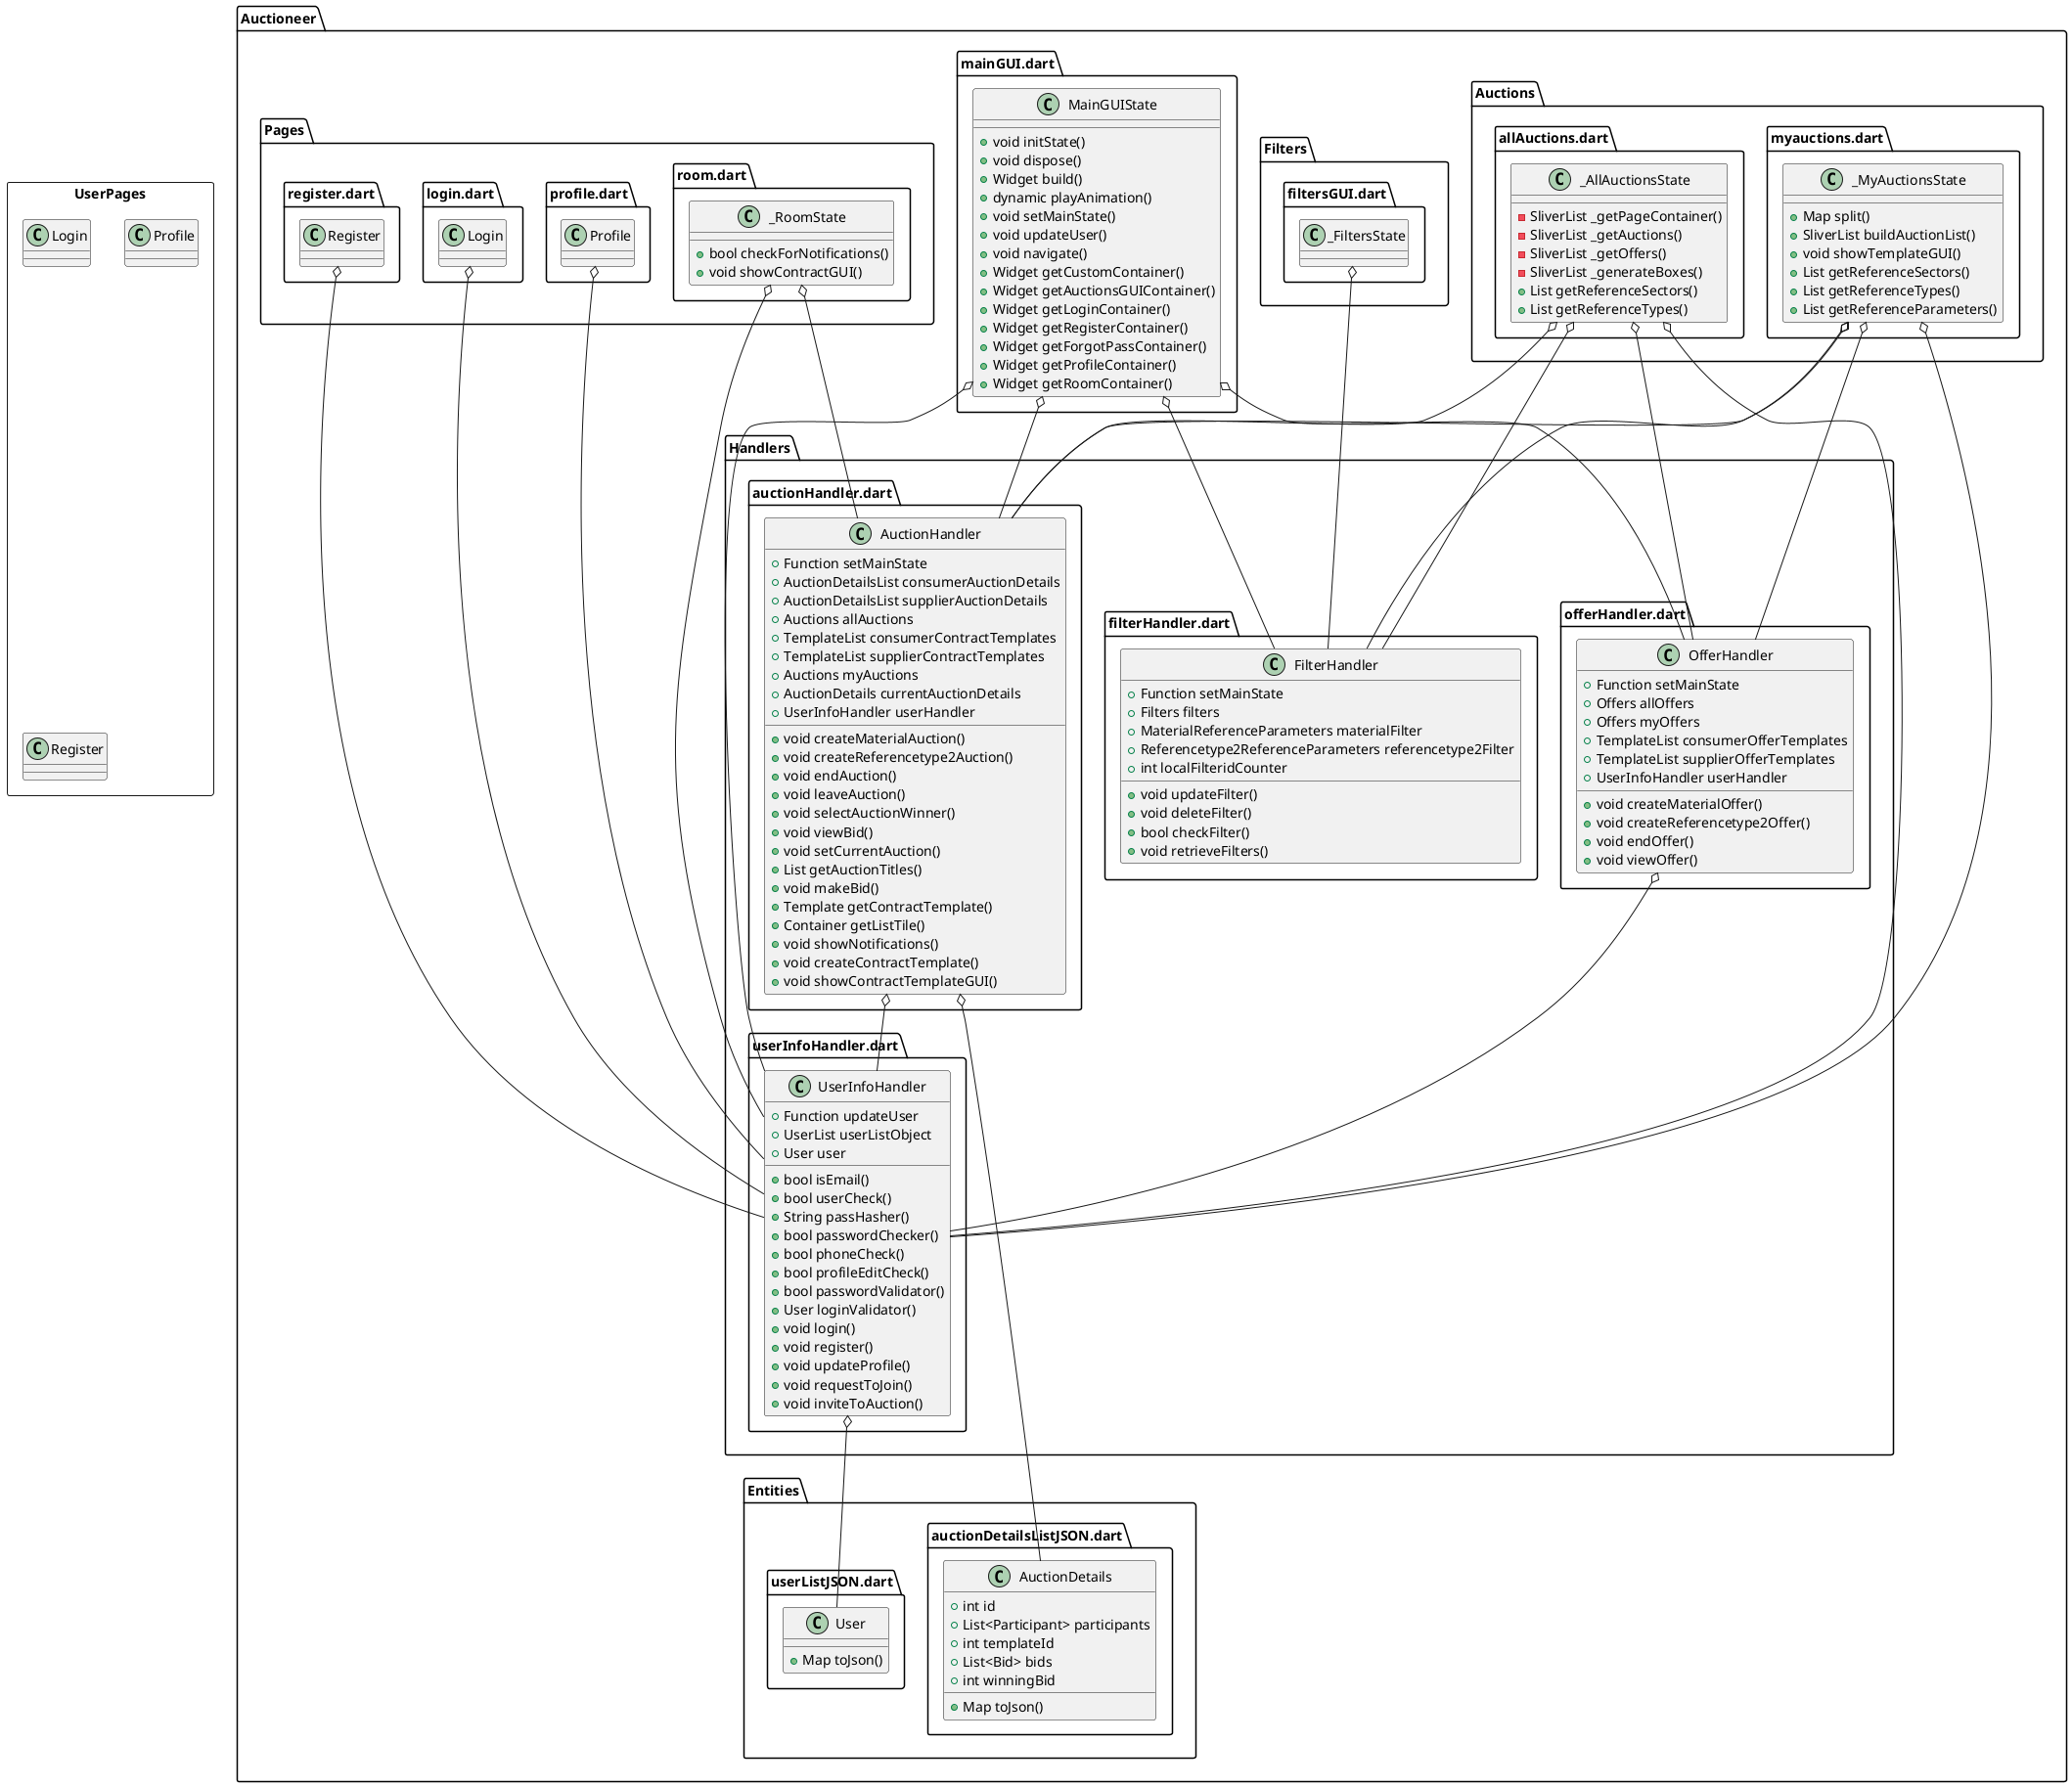 @startuml
set namespaceSeparator ::



class "Auctioneer::Auctions::allAuctions.dart::_AllAuctionsState" {
  /'+Function navigate
  +FilterHandler filterHandler
  +AuctionHandler auctionHandler
  +OfferHandler offerHandler
  +UserInfoHandler userHandler
  -PageMarker _currentPage
  +dynamic referenceTypeDropdownValue
  +dynamic referenceSectorDropdownValue
  +List<List> referenceTypes'/
  '+void initState()
  '+Widget build()
  -SliverList _getPageContainer()
  -SliverList _getAuctions()
  -SliverList _getOffers()
  -SliverList _generateBoxes()
  +List getReferenceSectors()
  +List getReferenceTypes()
}

"Auctioneer::Auctions::allAuctions.dart::_AllAuctionsState" o-- "Auctioneer::Handlers::filterHandler.dart::FilterHandler"
"Auctioneer::Auctions::allAuctions.dart::_AllAuctionsState" o-- "Auctioneer::Handlers::auctionHandler.dart::AuctionHandler"
"Auctioneer::Auctions::allAuctions.dart::_AllAuctionsState" o-- "Auctioneer::Handlers::offerHandler.dart::OfferHandler"
"Auctioneer::Auctions::allAuctions.dart::_AllAuctionsState" o-- "Auctioneer::Handlers::userInfoHandler.dart::UserInfoHandler"


class "Auctioneer::Auctions::myauctions.dart::_MyAuctionsState" {
  /'+Function navigate
  +AuctionHandler auctionHandler
  +OfferHandler offerHandler
  +FilterHandler filterHandler
  +UserInfoHandler userHandler
  +List types
  +dynamic typeDropdownValue
  +TextEditingController title
  +TextEditingController maxParticipants
  +TextEditingController duration
  +List<List> referenceTypes
  +List<List> referenceParameters
  +List<List> rangeReferenceParameters
  +List<List> currentReferenceParameters
  +dynamic referenceSectorDropdownValue
  +dynamic referenceTypeDropdownValue
  +List referenceParameterDropdownValues
  +List<TextEditingController> rangeReferenceParameterControllers
  +List templateIDs
  +Template template
  +dynamic templateIDDropdownValue
  +List<TextEditingController> offerControllers'/
  '+Widget build()
  +Map split()
  +SliverList buildAuctionList()
  +void showTemplateGUI()
  +List getReferenceSectors()
  +List getReferenceTypes()
  +List getReferenceParameters()
}

"Auctioneer::Auctions::myauctions.dart::_MyAuctionsState" o-- "Auctioneer::Handlers::auctionHandler.dart::AuctionHandler"
"Auctioneer::Auctions::myauctions.dart::_MyAuctionsState" o-- "Auctioneer::Handlers::offerHandler.dart::OfferHandler"
"Auctioneer::Auctions::myauctions.dart::_MyAuctionsState" o-- "Auctioneer::Handlers::filterHandler.dart::FilterHandler"
"Auctioneer::Auctions::myauctions.dart::_MyAuctionsState" o-- "Auctioneer::Handlers::userInfoHandler.dart::UserInfoHandler"
'"Auctioneer::Auctions::myauctions.dart::_MyAuctionsState" o-- "Auctioneer::Entities::templateListJSON.dart::Template"
/'
class "Auctioneer::Entities::auctionDetailsListJSON.dart::AuctionDetailsList" {
  +List<AuctionDetails> auctionDetailsList
  +Map toJson()
}
'/

class "Auctioneer::Entities::auctionDetailsListJSON.dart::AuctionDetails" {
  +int id
  +List<Participant> participants
  +int templateId
  +List<Bid> bids
  +int winningBid
  +Map toJson()
}

/'
class "Auctioneer::Entities::filtersJSON.dart::Filters" {
  +List<ReferenceSector> referenceSectors
  +Map toJson()
}

class "Auctioneer::Entities::filtersJSON.dart::ReferenceSector" {
  +String name
  +List<ReferenceType> referenceTypes
  +Map toJson()
}

class "Auctioneer::Entities::filtersJSON.dart::ReferenceType" {
  +String name
  +List<ReferenceParameter> referenceParameters
  +List<RangeReferenceParameter> rangeReferenceParameters
  +Map toJson()
}
'/
/'class "Auctioneer::Entities::materialAuctionListJSON.dart::MaterialAuctionList" {
  +List<MaterialAuction> materialAuctions
  +Map toJson()
}

class "Auctioneer::Entities::materialAuctionListJSON.dart::MaterialAuction" {
  +int id
  +String title
  +int ownerId
  +int maxParticipants
  +int currentParticipants
  +DateTime startDate
  +DateTime stopDate
  +String referenceSector
  +String referenceType
  +MaterialReferenceParameters materialReferenceParameters
  +Map toJson()
}

"Auctioneer::Entities::materialAuctionListJSON.dart::MaterialAuction" o-- "Auctioneer::Entities::materialAuctionListJSON.dart::MaterialReferenceParameters"

class "Auctioneer::Entities::materialAuctionListJSON.dart::MaterialReferenceParameters" {
  +String fibersType
  +String resinType
  +int minFiberLength
  +int maxFiberLength
  +String recyclingTechnology
  +String sizing
  +String additives
  +int minVolume
  +int maxVolume
  +int localid
  +Map toJson()
}
'/
/'class "Auctioneer::Entities::materialOfferListJSON.dart::MaterialOfferList" {
  +List<MaterialOffer> materialOffers
  +Map toJson()
}
'/
/'
class "Auctioneer::Entities::materialOfferListJSON.dart::MaterialOffer" {
  +int id
  +String title
  +int userId
  +int templateId
  +List<KeyValuePair> keyValuePairs
  +DateTime startDate
  +DateTime stopDate
  +String referenceSector
  +String referenceType
  +MaterialReferenceParameters materialReferenceParameters
  +Map toJson()
}
'/

'"Auctioneer::Entities::materialOfferListJSON.dart::MaterialOffer" o-- "Auctioneer::Entities::materialAuctionListJSON.dart::MaterialReferenceParameters"

/'class "Auctioneer::Entities::referencetype2AuctionListJSON.dart::Referencetype2AuctionList" {
  +List<Referencetype2Auction> referencetype2Auctions
  +Map toJson()
}

class "Auctioneer::Entities::referencetype2AuctionListJSON.dart::Referencetype2Auction" {
  +int id
  +String title
  +int ownerId
  +int maxParticipants
  +int currentParticipants
  +DateTime startDate
  +DateTime stopDate
  +String referenceSector
  +String referenceType
  +Referencetype2ReferenceParameters referencetype2ReferenceParameters
  +Map toJson()
}

"Auctioneer::Entities::referencetype2AuctionListJSON.dart::Referencetype2Auction" o-- "Auctioneer::Entities::referencetype2AuctionListJSON.dart::Referencetype2ReferenceParameters"

class "Auctioneer::Entities::referencetype2AuctionListJSON.dart::Referencetype2ReferenceParameters" {
  +String parameter1
  +String parameter2
  +int minVolume
  +int maxVolume
  +int localid
  +Map toJson()
}

class "Auctioneer::Entities::referencetype2OfferListJSON.dart::Referencetype2OfferList" {
  +List<Referencetype2Offer> referencetype2Offers
  +Map toJson()
}

class "Auctioneer::Entities::referencetype2OfferListJSON.dart::Referencetype2Offer" {
  +int id
  +String title
  +int userId
  +int templateId
  +List<KeyValuePair> keyValuePairs
  +DateTime startDate
  +DateTime stopDate
  +String referenceSector
  +String referenceType
  +Referencetype2ReferenceParameters referencetype2ReferenceParameters
  +Map toJson()
}

"Auctioneer::Entities::referencetype2OfferListJSON.dart::Referencetype2Offer" o-- "Auctioneer::Entities::referencetype2AuctionListJSON.dart::Referencetype2ReferenceParameters"

class "Auctioneer::Entities::templateListJSON.dart::TemplateList" {
  +List<Template> templates
  +Map toJson()
}

class "Auctioneer::Entities::templateListJSON.dart::Template" {
  +int id
  +List<TemplateString> templateStrings
  +List<TemplateVariable> templateVariables
  +Map toJson()
}
'/

class "Auctioneer::Entities::userListJSON.dart::User" {
  /'+int userId
  +String userName
  +String email
  +Password password
  +int age
  +Address address
  +String homePhoneNumber
  +String mobilePhoneNumber
  +String officePhoneNumber
  +String currentType
  +String company
  +List<ParticipatingAuction> participatingAuctions
  +List<Offer> offers
  +List<Inbox> requestInbox
  +List<Inbox> inviteInbox'/
  +Map toJson()
}


class "Auctioneer::Filters::filtersGUI.dart::_FiltersState" {
  /'+FilterHandler filterHandler
  +List<TextEditingController> controllers
  +List<List> referenceTypes
  +List<List> referenceParameters
  +List<List> rangeReferenceParameters
  +List<List> currentReferenceParameters
  +dynamic referenceSectorDropdownValue
  +dynamic referenceTypeDropdownValue
  +List referenceParameterDropdownValues
  +List<TextEditingController> rangeReferenceParameterControllers
  +Widget build()
  +Widget ReturnContent()
  +void showFilterTemplateGUI()
  +List getReferenceSectors()
  +List getReferenceTypes()
  +List getReferenceParameters()'/
}

"Auctioneer::Filters::filtersGUI.dart::_FiltersState" o-- "Auctioneer::Handlers::filterHandler.dart::FilterHandler"


/'class "Auctioneer::Handlers::auctionHandler.dart::Auctions" {
  +MaterialAuctionList materialAuctions
  +Referencetype2AuctionList referencetype2Auctions
}
'/

'"Auctioneer::Handlers::auctionHandler.dart::Auctions" o-- "Auctioneer::Entities::materialAuctionListJSON.dart::MaterialAuctionList"
'"Auctioneer::Handlers::auctionHandler.dart::Auctions" o-- "Auctioneer::Entities::referencetype2AuctionListJSON.dart::Referencetype2AuctionList"

class "Auctioneer::Handlers::auctionHandler.dart::AuctionHandler" {
  +Function setMainState
  +AuctionDetailsList consumerAuctionDetails
  +AuctionDetailsList supplierAuctionDetails
  +Auctions allAuctions
  +TemplateList consumerContractTemplates
  +TemplateList supplierContractTemplates
  +Auctions myAuctions
  +AuctionDetails currentAuctionDetails
  +UserInfoHandler userHandler
  '+int nextAuctionID
  '+int nextBidID
  '+int nextTemplateID
  '+List<Inbox> inbox
  '+List inboxAuctionTitles
  '+int templateItemCount
  '+List<TextEditingController> controllers
  '+List valueTypes
  '+List dropdownValues
  '+List userTypes
  '+dynamic dropdownValue
  +void createMaterialAuction()
  +void createReferencetype2Auction()
  +void endAuction()
  +void leaveAuction()
  +void selectAuctionWinner()
  +void viewBid()
  +void setCurrentAuction()
  +List getAuctionTitles()
  +void makeBid()
  +Template getContractTemplate()
  +Container getListTile()
  +void showNotifications()
  +void createContractTemplate()
  +void showContractTemplateGUI()
}

'"Auctioneer::Handlers::auctionHandler.dart::AuctionHandler" o-- "Auctioneer::Entities::auctionDetailsListJSON.dart::AuctionDetailsList"
'"Auctioneer::Handlers::auctionHandler.dart::AuctionHandler" o-- "Auctioneer::Handlers::auctionHandler.dart::Auctions"
'"Auctioneer::Handlers::auctionHandler.dart::AuctionHandler" o-- "Auctioneer::Entities::templateListJSON.dart::TemplateList"
"Auctioneer::Handlers::auctionHandler.dart::AuctionHandler" o-- "Auctioneer::Entities::auctionDetailsListJSON.dart::AuctionDetails"
"Auctioneer::Handlers::auctionHandler.dart::AuctionHandler" o-- "Auctioneer::Handlers::userInfoHandler.dart::UserInfoHandler"

class "Auctioneer::Handlers::filterHandler.dart::FilterHandler" {
  +Function setMainState
  +Filters filters
  +MaterialReferenceParameters materialFilter
  +Referencetype2ReferenceParameters referencetype2Filter
  +int localFilteridCounter
  +void updateFilter()
  +void deleteFilter()
  +bool checkFilter()
  +void retrieveFilters()
}

'"Auctioneer::Handlers::filterHandler.dart::FilterHandler" o-- "Auctioneer::Entities::filtersJSON.dart::Filters"
'"Auctioneer::Handlers::filterHandler.dart::FilterHandler" o-- "Auctioneer::Entities::materialAuctionListJSON.dart::MaterialReferenceParameters"
'"Auctioneer::Handlers::filterHandler.dart::FilterHandler" o-- "Auctioneer::Entities::referencetype2AuctionListJSON.dart::Referencetype2ReferenceParameters"
/'
class "Auctioneer::Handlers::offerHandler.dart::Offers" {
  +MaterialOfferList materialOffers
  +Referencetype2OfferList referencetype2Offers
}
'/
'"Auctioneer::Handlers::offerHandler.dart::Offers" o-- "Auctioneer::Entities::materialOfferListJSON.dart::MaterialOfferList"
'"Auctioneer::Handlers::offerHandler.dart::Offers" o-- "Auctioneer::Entities::referencetype2OfferListJSON.dart::Referencetype2OfferList"

class "Auctioneer::Handlers::offerHandler.dart::OfferHandler" {
  +Function setMainState
  +Offers allOffers
  +Offers myOffers
  +TemplateList consumerOfferTemplates
  +TemplateList supplierOfferTemplates
  +UserInfoHandler userHandler
  '+int nextOfferID
  +void createMaterialOffer()
  +void createReferencetype2Offer()
  +void endOffer()
  +void viewOffer()
}

'"Auctioneer::Handlers::offerHandler.dart::OfferHandler" o-- "Auctioneer::Handlers::offerHandler.dart::Offers"
'"Auctioneer::Handlers::offerHandler.dart::OfferHandler" o-- "Auctioneer::Entities::templateListJSON.dart::TemplateList"
"Auctioneer::Handlers::offerHandler.dart::OfferHandler" o-- "Auctioneer::Handlers::userInfoHandler.dart::UserInfoHandler"

class "Auctioneer::Handlers::userInfoHandler.dart::UserInfoHandler" {
  +Function updateUser
  +UserList userListObject
  +User user
  +bool isEmail()
  +bool userCheck()
  +String passHasher()
  +bool passwordChecker()
  +bool phoneCheck()
  +bool profileEditCheck()
  +bool passwordValidator()
  +User loginValidator()
  +void login()
  +void register()
  +void updateProfile()
  +void requestToJoin()
  +void inviteToAuction()
}

"Auctioneer::Handlers::userInfoHandler.dart::UserInfoHandler" o-- "Auctioneer::Entities::userListJSON.dart::User"


/'äclass "Auctioneer::mainGUI.dart::WidgetMarker" {
  +int index
  {static} +List<WidgetMarker> values
  {static} +WidgetMarker auctions
  {static} +WidgetMarker login
  {static} +WidgetMarker register
  {static} +WidgetMarker profile
  {static} +WidgetMarker forgotPass
  {static} +WidgetMarker room
}
'/

'"Auctioneer::mainGUI.dart::WidgetMarker" o-- "Auctioneer::mainGUI.dart::WidgetMarker"


class "Auctioneer::mainGUI.dart::MainGUIState" {
  /'+WidgetMarker selectedWidgetMarker
  +AnimationController controller
  +Animation animation
  +UserInfoHandler userHandler
  +FilterHandler filterHandler
  +AuctionHandler auctionHandler
  +OfferHandler offerHandler
  +int nextAuctionID
  +int nextBidID
  +int nextTemplateID
  +int nextOfferID'/
  +void initState()
  +void dispose()
  +Widget build()
  +dynamic playAnimation()
  +void setMainState()
  +void updateUser()
  +void navigate()
  +Widget getCustomContainer()
  +Widget getAuctionsGUIContainer()
  +Widget getLoginContainer()
  +Widget getRegisterContainer()
  +Widget getForgotPassContainer()
  +Widget getProfileContainer()
  +Widget getRoomContainer()
}

'"Auctioneer::mainGUI.dart::MainGUIState" o-- "Auctioneer::mainGUI.dart::WidgetMarker"
"Auctioneer::mainGUI.dart::MainGUIState" o-- "Auctioneer::Handlers::userInfoHandler.dart::UserInfoHandler"
"Auctioneer::mainGUI.dart::MainGUIState" o-- "Auctioneer::Handlers::filterHandler.dart::FilterHandler"
"Auctioneer::mainGUI.dart::MainGUIState" o-- "Auctioneer::Handlers::auctionHandler.dart::AuctionHandler"
"Auctioneer::mainGUI.dart::MainGUIState" o-- "Auctioneer::Handlers::offerHandler.dart::OfferHandler"

package UserPages <<Rectangle>> {
  class "Login" {
    /'+Function navigate
    +UserInfoHandler userHandler
    -TextEditingController _controllerUserName
    -TextEditingController _controllerPW
    +dynamic loginUserName
    +dynamic loginPW
    +Widget build()'/
  }
  class "Profile" {
    /'+Function navigate
    +UserInfoHandler userHandler
    -GlobalKey<FormState> _formKey
    -TextEditingController _controllerUserName
    -TextEditingController _controllerEmail
    -TextEditingController _controllerAge
    -TextEditingController _controllerAddress
    -TextEditingController _controllerCity
    -TextEditingController _controllerState
    -TextEditingController _controllerPostalCode
    -TextEditingController _controllerHomePhoneNumber
    -TextEditingController _controllerMobilePhoneNumber
    -TextEditingController _controllerOfficePhoneNumber
    -TextEditingController _controllerCompany
    -TextEditingController _controllerOPW
    -TextEditingController _controllerPW
    -TextEditingController _controllerRPW
    +dynamic newUserName
    +dynamic newEmail
    +int newAge
    +dynamic newAddress
    +dynamic newCity
    +dynamic newState
    +dynamic newPostalCode
    +dynamic newHomePhoneNumber
    +dynamic newMobilePhoneNumber
    +dynamic newOfficePhoneNumber
    +dynamic newCurrentType
    +dynamic newCompany
    +dynamic opw
    +dynamic pw
    +dynamic rpw
    +Widget build()'/
  }
  class "Register" {
    /'+Function navigate
    +UserInfoHandler userHandler
    -TextEditingController _controllerUserName
    -TextEditingController _controllerEmail
    -TextEditingController _controllerPW
    -TextEditingController _controllerRPW
    +dynamic newUserName
    +dynamic newEmail
    +dynamic pw
    +dynamic rpw
    +Widget build()'/
  }
}


"Auctioneer::Pages::login.dart::Login" o-- "Auctioneer::Handlers::userInfoHandler.dart::UserInfoHandler"



"Auctioneer::Pages::profile.dart::Profile" o-- "Auctioneer::Handlers::userInfoHandler.dart::UserInfoHandler"



"Auctioneer::Pages::register.dart::Register" o-- "Auctioneer::Handlers::userInfoHandler.dart::UserInfoHandler"

class "Auctioneer::Pages::room.dart::_RoomState" {
  /'+Function navigate
  +AuctionHandler auctionHandler
  +UserInfoHandler userHandler
  +CountdownTimerController controller
  +List<Inbox> out
  +Template contractTemplate
  +List<TextEditingController> controllers
  +MaterialAuction materialAuction
  +Referencetype2Auction referencetype2Auction
  +bool isFinished
  +bool isHost
  +TextStyle smallText
  +TextStyle bigText
  +TextStyle boldText
  +Widget build()'/
  +bool checkForNotifications()
  +void showContractGUI()
}

"Auctioneer::Pages::room.dart::_RoomState" o-- "Auctioneer::Handlers::auctionHandler.dart::AuctionHandler"
"Auctioneer::Pages::room.dart::_RoomState" o-- "Auctioneer::Handlers::userInfoHandler.dart::UserInfoHandler"
'"Auctioneer::Pages::room.dart::_RoomState" o-- "Auctioneer::Entities::templateListJSON.dart::Template"
'"Auctioneer::Pages::room.dart::_RoomState" o-- "Auctioneer::Entities::materialAuctionListJSON.dart::MaterialAuction"
'"Auctioneer::Pages::room.dart::_RoomState" o-- "Auctioneer::Entities::referencetype2AuctionListJSON.dart::Referencetype2Auction"


@enduml
